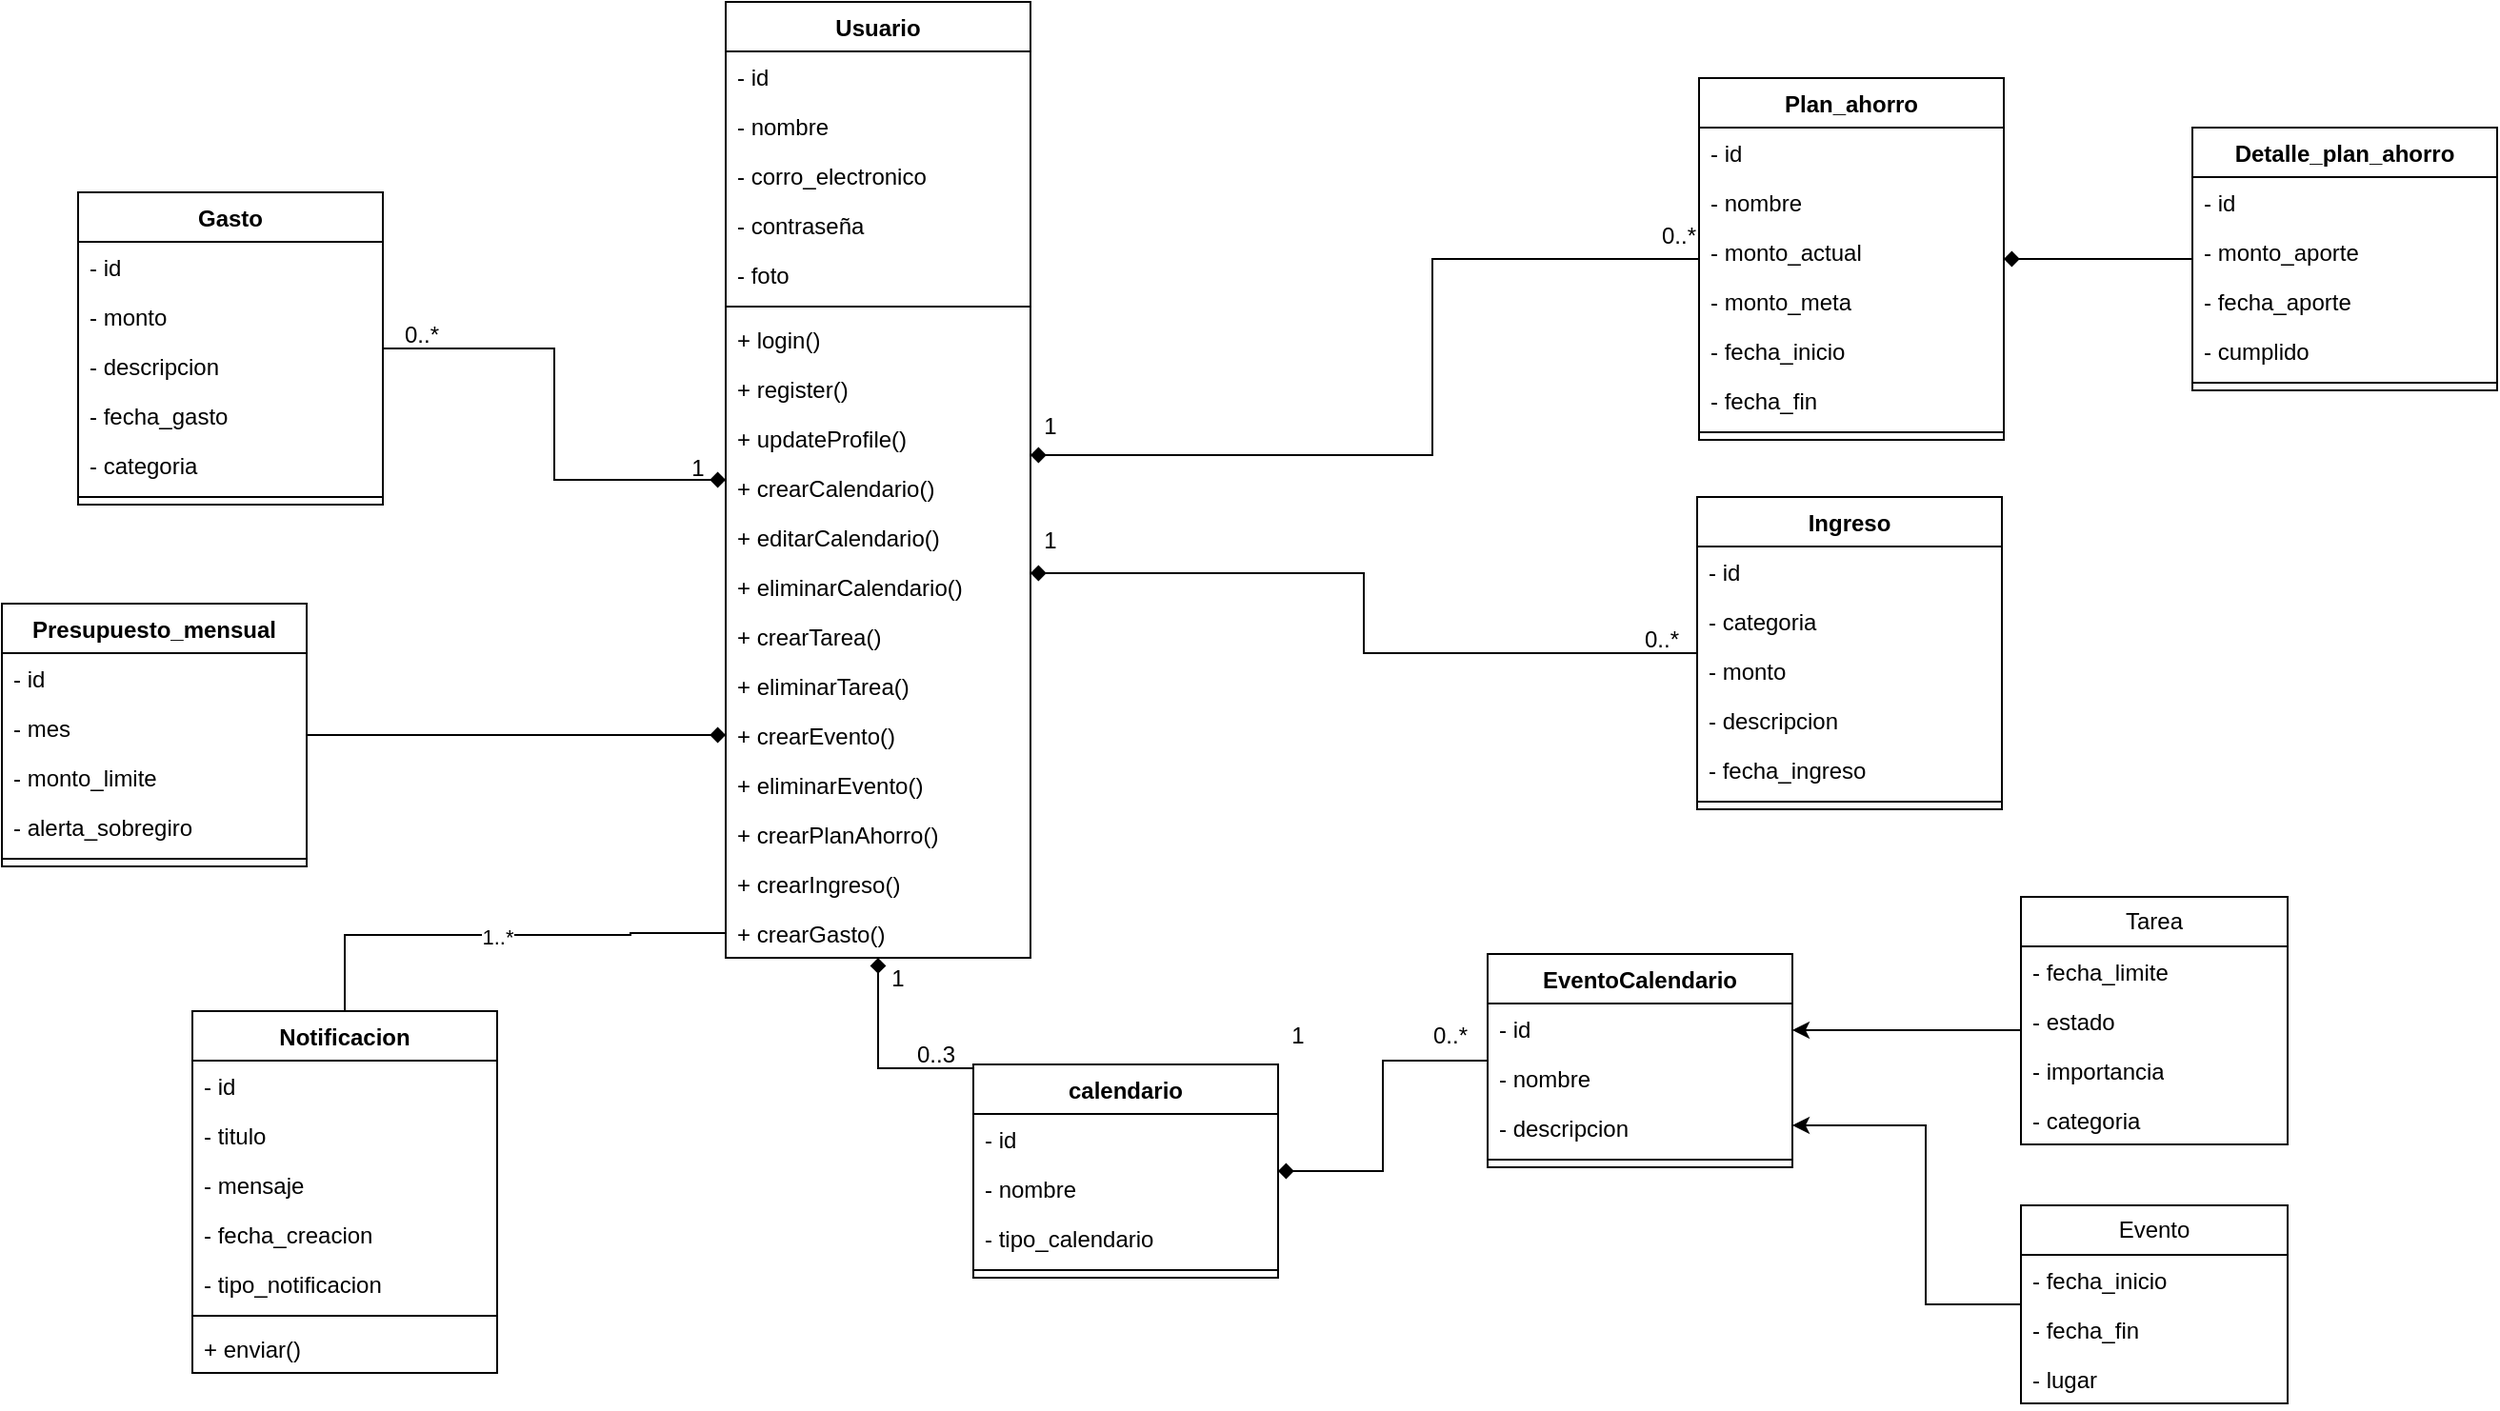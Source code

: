 <mxfile version="23.0.2" type="device">
  <diagram id="C5RBs43oDa-KdzZeNtuy" name="Page-1">
    <mxGraphModel dx="2709" dy="1144" grid="1" gridSize="10" guides="1" tooltips="1" connect="1" arrows="1" fold="1" page="0" pageScale="1" pageWidth="827" pageHeight="1169" math="0" shadow="0">
      <root>
        <mxCell id="WIyWlLk6GJQsqaUBKTNV-0" />
        <mxCell id="WIyWlLk6GJQsqaUBKTNV-1" parent="WIyWlLk6GJQsqaUBKTNV-0" />
        <mxCell id="SluLL5D5GfXFtEj8k7G9-4" value="Usuario" style="swimlane;fontStyle=1;align=center;verticalAlign=top;childLayout=stackLayout;horizontal=1;startSize=26;horizontalStack=0;resizeParent=1;resizeParentMax=0;resizeLast=0;collapsible=1;marginBottom=0;whiteSpace=wrap;html=1;" vertex="1" parent="WIyWlLk6GJQsqaUBKTNV-1">
          <mxGeometry x="-50" y="120" width="160" height="502" as="geometry" />
        </mxCell>
        <mxCell id="SluLL5D5GfXFtEj8k7G9-22" value="- id" style="text;strokeColor=none;fillColor=none;align=left;verticalAlign=top;spacingLeft=4;spacingRight=4;overflow=hidden;rotatable=0;points=[[0,0.5],[1,0.5]];portConstraint=eastwest;whiteSpace=wrap;html=1;" vertex="1" parent="SluLL5D5GfXFtEj8k7G9-4">
          <mxGeometry y="26" width="160" height="26" as="geometry" />
        </mxCell>
        <mxCell id="SluLL5D5GfXFtEj8k7G9-5" value="- nombre&lt;br&gt;" style="text;strokeColor=none;fillColor=none;align=left;verticalAlign=top;spacingLeft=4;spacingRight=4;overflow=hidden;rotatable=0;points=[[0,0.5],[1,0.5]];portConstraint=eastwest;whiteSpace=wrap;html=1;" vertex="1" parent="SluLL5D5GfXFtEj8k7G9-4">
          <mxGeometry y="52" width="160" height="26" as="geometry" />
        </mxCell>
        <mxCell id="SluLL5D5GfXFtEj8k7G9-10" value="- corro_electronico" style="text;strokeColor=none;fillColor=none;align=left;verticalAlign=top;spacingLeft=4;spacingRight=4;overflow=hidden;rotatable=0;points=[[0,0.5],[1,0.5]];portConstraint=eastwest;whiteSpace=wrap;html=1;" vertex="1" parent="SluLL5D5GfXFtEj8k7G9-4">
          <mxGeometry y="78" width="160" height="26" as="geometry" />
        </mxCell>
        <mxCell id="SluLL5D5GfXFtEj8k7G9-11" value="- contraseña" style="text;strokeColor=none;fillColor=none;align=left;verticalAlign=top;spacingLeft=4;spacingRight=4;overflow=hidden;rotatable=0;points=[[0,0.5],[1,0.5]];portConstraint=eastwest;whiteSpace=wrap;html=1;" vertex="1" parent="SluLL5D5GfXFtEj8k7G9-4">
          <mxGeometry y="104" width="160" height="26" as="geometry" />
        </mxCell>
        <mxCell id="SluLL5D5GfXFtEj8k7G9-12" value="- foto" style="text;strokeColor=none;fillColor=none;align=left;verticalAlign=top;spacingLeft=4;spacingRight=4;overflow=hidden;rotatable=0;points=[[0,0.5],[1,0.5]];portConstraint=eastwest;whiteSpace=wrap;html=1;" vertex="1" parent="SluLL5D5GfXFtEj8k7G9-4">
          <mxGeometry y="130" width="160" height="26" as="geometry" />
        </mxCell>
        <mxCell id="SluLL5D5GfXFtEj8k7G9-6" value="" style="line;strokeWidth=1;fillColor=none;align=left;verticalAlign=middle;spacingTop=-1;spacingLeft=3;spacingRight=3;rotatable=0;labelPosition=right;points=[];portConstraint=eastwest;strokeColor=inherit;" vertex="1" parent="SluLL5D5GfXFtEj8k7G9-4">
          <mxGeometry y="156" width="160" height="8" as="geometry" />
        </mxCell>
        <mxCell id="SluLL5D5GfXFtEj8k7G9-7" value="+ login()" style="text;strokeColor=none;fillColor=none;align=left;verticalAlign=top;spacingLeft=4;spacingRight=4;overflow=hidden;rotatable=0;points=[[0,0.5],[1,0.5]];portConstraint=eastwest;whiteSpace=wrap;html=1;" vertex="1" parent="SluLL5D5GfXFtEj8k7G9-4">
          <mxGeometry y="164" width="160" height="26" as="geometry" />
        </mxCell>
        <mxCell id="SluLL5D5GfXFtEj8k7G9-13" value="+ register()" style="text;strokeColor=none;fillColor=none;align=left;verticalAlign=top;spacingLeft=4;spacingRight=4;overflow=hidden;rotatable=0;points=[[0,0.5],[1,0.5]];portConstraint=eastwest;whiteSpace=wrap;html=1;" vertex="1" parent="SluLL5D5GfXFtEj8k7G9-4">
          <mxGeometry y="190" width="160" height="26" as="geometry" />
        </mxCell>
        <mxCell id="SluLL5D5GfXFtEj8k7G9-14" value="+ updateProfile()" style="text;strokeColor=none;fillColor=none;align=left;verticalAlign=top;spacingLeft=4;spacingRight=4;overflow=hidden;rotatable=0;points=[[0,0.5],[1,0.5]];portConstraint=eastwest;whiteSpace=wrap;html=1;" vertex="1" parent="SluLL5D5GfXFtEj8k7G9-4">
          <mxGeometry y="216" width="160" height="26" as="geometry" />
        </mxCell>
        <mxCell id="SluLL5D5GfXFtEj8k7G9-28" value="+ crearCalendario()" style="text;strokeColor=none;fillColor=none;align=left;verticalAlign=top;spacingLeft=4;spacingRight=4;overflow=hidden;rotatable=0;points=[[0,0.5],[1,0.5]];portConstraint=eastwest;whiteSpace=wrap;html=1;" vertex="1" parent="SluLL5D5GfXFtEj8k7G9-4">
          <mxGeometry y="242" width="160" height="26" as="geometry" />
        </mxCell>
        <mxCell id="SluLL5D5GfXFtEj8k7G9-149" value="+ editarCalendario()" style="text;strokeColor=none;fillColor=none;align=left;verticalAlign=top;spacingLeft=4;spacingRight=4;overflow=hidden;rotatable=0;points=[[0,0.5],[1,0.5]];portConstraint=eastwest;whiteSpace=wrap;html=1;" vertex="1" parent="SluLL5D5GfXFtEj8k7G9-4">
          <mxGeometry y="268" width="160" height="26" as="geometry" />
        </mxCell>
        <mxCell id="SluLL5D5GfXFtEj8k7G9-150" value="+ eliminarCalendario()" style="text;strokeColor=none;fillColor=none;align=left;verticalAlign=top;spacingLeft=4;spacingRight=4;overflow=hidden;rotatable=0;points=[[0,0.5],[1,0.5]];portConstraint=eastwest;whiteSpace=wrap;html=1;" vertex="1" parent="SluLL5D5GfXFtEj8k7G9-4">
          <mxGeometry y="294" width="160" height="26" as="geometry" />
        </mxCell>
        <mxCell id="SluLL5D5GfXFtEj8k7G9-29" value="+ crearTarea()" style="text;strokeColor=none;fillColor=none;align=left;verticalAlign=top;spacingLeft=4;spacingRight=4;overflow=hidden;rotatable=0;points=[[0,0.5],[1,0.5]];portConstraint=eastwest;whiteSpace=wrap;html=1;" vertex="1" parent="SluLL5D5GfXFtEj8k7G9-4">
          <mxGeometry y="320" width="160" height="26" as="geometry" />
        </mxCell>
        <mxCell id="SluLL5D5GfXFtEj8k7G9-83" value="+ eliminarTarea()" style="text;strokeColor=none;fillColor=none;align=left;verticalAlign=top;spacingLeft=4;spacingRight=4;overflow=hidden;rotatable=0;points=[[0,0.5],[1,0.5]];portConstraint=eastwest;whiteSpace=wrap;html=1;" vertex="1" parent="SluLL5D5GfXFtEj8k7G9-4">
          <mxGeometry y="346" width="160" height="26" as="geometry" />
        </mxCell>
        <mxCell id="SluLL5D5GfXFtEj8k7G9-32" value="+ crearEvento()" style="text;strokeColor=none;fillColor=none;align=left;verticalAlign=top;spacingLeft=4;spacingRight=4;overflow=hidden;rotatable=0;points=[[0,0.5],[1,0.5]];portConstraint=eastwest;whiteSpace=wrap;html=1;" vertex="1" parent="SluLL5D5GfXFtEj8k7G9-4">
          <mxGeometry y="372" width="160" height="26" as="geometry" />
        </mxCell>
        <mxCell id="SluLL5D5GfXFtEj8k7G9-84" value="+ eliminarEvento()" style="text;strokeColor=none;fillColor=none;align=left;verticalAlign=top;spacingLeft=4;spacingRight=4;overflow=hidden;rotatable=0;points=[[0,0.5],[1,0.5]];portConstraint=eastwest;whiteSpace=wrap;html=1;" vertex="1" parent="SluLL5D5GfXFtEj8k7G9-4">
          <mxGeometry y="398" width="160" height="26" as="geometry" />
        </mxCell>
        <mxCell id="SluLL5D5GfXFtEj8k7G9-114" value="+ crearPlanAhorro()" style="text;strokeColor=none;fillColor=none;align=left;verticalAlign=top;spacingLeft=4;spacingRight=4;overflow=hidden;rotatable=0;points=[[0,0.5],[1,0.5]];portConstraint=eastwest;whiteSpace=wrap;html=1;" vertex="1" parent="SluLL5D5GfXFtEj8k7G9-4">
          <mxGeometry y="424" width="160" height="26" as="geometry" />
        </mxCell>
        <mxCell id="SluLL5D5GfXFtEj8k7G9-115" value="+ crearIngreso()" style="text;strokeColor=none;fillColor=none;align=left;verticalAlign=top;spacingLeft=4;spacingRight=4;overflow=hidden;rotatable=0;points=[[0,0.5],[1,0.5]];portConstraint=eastwest;whiteSpace=wrap;html=1;" vertex="1" parent="SluLL5D5GfXFtEj8k7G9-4">
          <mxGeometry y="450" width="160" height="26" as="geometry" />
        </mxCell>
        <mxCell id="SluLL5D5GfXFtEj8k7G9-116" value="+ crearGasto()" style="text;strokeColor=none;fillColor=none;align=left;verticalAlign=top;spacingLeft=4;spacingRight=4;overflow=hidden;rotatable=0;points=[[0,0.5],[1,0.5]];portConstraint=eastwest;whiteSpace=wrap;html=1;" vertex="1" parent="SluLL5D5GfXFtEj8k7G9-4">
          <mxGeometry y="476" width="160" height="26" as="geometry" />
        </mxCell>
        <mxCell id="SluLL5D5GfXFtEj8k7G9-31" style="edgeStyle=orthogonalEdgeStyle;rounded=0;orthogonalLoop=1;jettySize=auto;html=1;endArrow=diamond;endFill=1;" edge="1" parent="WIyWlLk6GJQsqaUBKTNV-1" source="SluLL5D5GfXFtEj8k7G9-16" target="SluLL5D5GfXFtEj8k7G9-4">
          <mxGeometry relative="1" as="geometry">
            <Array as="points">
              <mxPoint x="30" y="680" />
            </Array>
          </mxGeometry>
        </mxCell>
        <mxCell id="SluLL5D5GfXFtEj8k7G9-16" value="calendario" style="swimlane;fontStyle=1;align=center;verticalAlign=top;childLayout=stackLayout;horizontal=1;startSize=26;horizontalStack=0;resizeParent=1;resizeParentMax=0;resizeLast=0;collapsible=1;marginBottom=0;whiteSpace=wrap;html=1;" vertex="1" parent="WIyWlLk6GJQsqaUBKTNV-1">
          <mxGeometry x="80" y="678" width="160" height="112" as="geometry" />
        </mxCell>
        <mxCell id="SluLL5D5GfXFtEj8k7G9-17" value="- id" style="text;strokeColor=none;fillColor=none;align=left;verticalAlign=top;spacingLeft=4;spacingRight=4;overflow=hidden;rotatable=0;points=[[0,0.5],[1,0.5]];portConstraint=eastwest;whiteSpace=wrap;html=1;" vertex="1" parent="SluLL5D5GfXFtEj8k7G9-16">
          <mxGeometry y="26" width="160" height="26" as="geometry" />
        </mxCell>
        <mxCell id="SluLL5D5GfXFtEj8k7G9-21" value="- nombre" style="text;strokeColor=none;fillColor=none;align=left;verticalAlign=top;spacingLeft=4;spacingRight=4;overflow=hidden;rotatable=0;points=[[0,0.5],[1,0.5]];portConstraint=eastwest;whiteSpace=wrap;html=1;" vertex="1" parent="SluLL5D5GfXFtEj8k7G9-16">
          <mxGeometry y="52" width="160" height="26" as="geometry" />
        </mxCell>
        <mxCell id="SluLL5D5GfXFtEj8k7G9-20" value="- tipo_calendario" style="text;strokeColor=none;fillColor=none;align=left;verticalAlign=top;spacingLeft=4;spacingRight=4;overflow=hidden;rotatable=0;points=[[0,0.5],[1,0.5]];portConstraint=eastwest;whiteSpace=wrap;html=1;" vertex="1" parent="SluLL5D5GfXFtEj8k7G9-16">
          <mxGeometry y="78" width="160" height="26" as="geometry" />
        </mxCell>
        <mxCell id="SluLL5D5GfXFtEj8k7G9-18" value="" style="line;strokeWidth=1;fillColor=none;align=left;verticalAlign=middle;spacingTop=-1;spacingLeft=3;spacingRight=3;rotatable=0;labelPosition=right;points=[];portConstraint=eastwest;strokeColor=inherit;" vertex="1" parent="SluLL5D5GfXFtEj8k7G9-16">
          <mxGeometry y="104" width="160" height="8" as="geometry" />
        </mxCell>
        <mxCell id="SluLL5D5GfXFtEj8k7G9-70" style="edgeStyle=orthogonalEdgeStyle;rounded=0;orthogonalLoop=1;jettySize=auto;html=1;" edge="1" parent="WIyWlLk6GJQsqaUBKTNV-1" source="SluLL5D5GfXFtEj8k7G9-38" target="SluLL5D5GfXFtEj8k7G9-55">
          <mxGeometry relative="1" as="geometry">
            <Array as="points">
              <mxPoint x="530" y="660" />
              <mxPoint x="530" y="660" />
            </Array>
          </mxGeometry>
        </mxCell>
        <mxCell id="SluLL5D5GfXFtEj8k7G9-38" value="Tarea" style="swimlane;fontStyle=0;childLayout=stackLayout;horizontal=1;startSize=26;fillColor=none;horizontalStack=0;resizeParent=1;resizeParentMax=0;resizeLast=0;collapsible=1;marginBottom=0;whiteSpace=wrap;html=1;" vertex="1" parent="WIyWlLk6GJQsqaUBKTNV-1">
          <mxGeometry x="630" y="590" width="140" height="130" as="geometry" />
        </mxCell>
        <mxCell id="SluLL5D5GfXFtEj8k7G9-39" value="- fecha_limite" style="text;strokeColor=none;fillColor=none;align=left;verticalAlign=top;spacingLeft=4;spacingRight=4;overflow=hidden;rotatable=0;points=[[0,0.5],[1,0.5]];portConstraint=eastwest;whiteSpace=wrap;html=1;" vertex="1" parent="SluLL5D5GfXFtEj8k7G9-38">
          <mxGeometry y="26" width="140" height="26" as="geometry" />
        </mxCell>
        <mxCell id="SluLL5D5GfXFtEj8k7G9-40" value="- estado" style="text;strokeColor=none;fillColor=none;align=left;verticalAlign=top;spacingLeft=4;spacingRight=4;overflow=hidden;rotatable=0;points=[[0,0.5],[1,0.5]];portConstraint=eastwest;whiteSpace=wrap;html=1;" vertex="1" parent="SluLL5D5GfXFtEj8k7G9-38">
          <mxGeometry y="52" width="140" height="26" as="geometry" />
        </mxCell>
        <mxCell id="SluLL5D5GfXFtEj8k7G9-41" value="- importancia" style="text;strokeColor=none;fillColor=none;align=left;verticalAlign=top;spacingLeft=4;spacingRight=4;overflow=hidden;rotatable=0;points=[[0,0.5],[1,0.5]];portConstraint=eastwest;whiteSpace=wrap;html=1;" vertex="1" parent="SluLL5D5GfXFtEj8k7G9-38">
          <mxGeometry y="78" width="140" height="26" as="geometry" />
        </mxCell>
        <mxCell id="SluLL5D5GfXFtEj8k7G9-69" value="- categoria" style="text;strokeColor=none;fillColor=none;align=left;verticalAlign=top;spacingLeft=4;spacingRight=4;overflow=hidden;rotatable=0;points=[[0,0.5],[1,0.5]];portConstraint=eastwest;whiteSpace=wrap;html=1;" vertex="1" parent="SluLL5D5GfXFtEj8k7G9-38">
          <mxGeometry y="104" width="140" height="26" as="geometry" />
        </mxCell>
        <mxCell id="SluLL5D5GfXFtEj8k7G9-71" style="edgeStyle=orthogonalEdgeStyle;rounded=0;orthogonalLoop=1;jettySize=auto;html=1;" edge="1" parent="WIyWlLk6GJQsqaUBKTNV-1" source="SluLL5D5GfXFtEj8k7G9-42" target="SluLL5D5GfXFtEj8k7G9-55">
          <mxGeometry relative="1" as="geometry">
            <Array as="points">
              <mxPoint x="580" y="804" />
              <mxPoint x="580" y="710" />
            </Array>
          </mxGeometry>
        </mxCell>
        <mxCell id="SluLL5D5GfXFtEj8k7G9-42" value="Evento" style="swimlane;fontStyle=0;childLayout=stackLayout;horizontal=1;startSize=26;fillColor=none;horizontalStack=0;resizeParent=1;resizeParentMax=0;resizeLast=0;collapsible=1;marginBottom=0;whiteSpace=wrap;html=1;" vertex="1" parent="WIyWlLk6GJQsqaUBKTNV-1">
          <mxGeometry x="630" y="752" width="140" height="104" as="geometry" />
        </mxCell>
        <mxCell id="SluLL5D5GfXFtEj8k7G9-43" value="- fecha_inicio" style="text;strokeColor=none;fillColor=none;align=left;verticalAlign=top;spacingLeft=4;spacingRight=4;overflow=hidden;rotatable=0;points=[[0,0.5],[1,0.5]];portConstraint=eastwest;whiteSpace=wrap;html=1;" vertex="1" parent="SluLL5D5GfXFtEj8k7G9-42">
          <mxGeometry y="26" width="140" height="26" as="geometry" />
        </mxCell>
        <mxCell id="SluLL5D5GfXFtEj8k7G9-44" value="- fecha_fin" style="text;strokeColor=none;fillColor=none;align=left;verticalAlign=top;spacingLeft=4;spacingRight=4;overflow=hidden;rotatable=0;points=[[0,0.5],[1,0.5]];portConstraint=eastwest;whiteSpace=wrap;html=1;" vertex="1" parent="SluLL5D5GfXFtEj8k7G9-42">
          <mxGeometry y="52" width="140" height="26" as="geometry" />
        </mxCell>
        <mxCell id="SluLL5D5GfXFtEj8k7G9-45" value="- lugar" style="text;strokeColor=none;fillColor=none;align=left;verticalAlign=top;spacingLeft=4;spacingRight=4;overflow=hidden;rotatable=0;points=[[0,0.5],[1,0.5]];portConstraint=eastwest;whiteSpace=wrap;html=1;" vertex="1" parent="SluLL5D5GfXFtEj8k7G9-42">
          <mxGeometry y="78" width="140" height="26" as="geometry" />
        </mxCell>
        <mxCell id="SluLL5D5GfXFtEj8k7G9-72" style="edgeStyle=orthogonalEdgeStyle;rounded=0;orthogonalLoop=1;jettySize=auto;html=1;endArrow=diamond;endFill=1;" edge="1" parent="WIyWlLk6GJQsqaUBKTNV-1" source="SluLL5D5GfXFtEj8k7G9-55" target="SluLL5D5GfXFtEj8k7G9-16">
          <mxGeometry relative="1" as="geometry" />
        </mxCell>
        <mxCell id="SluLL5D5GfXFtEj8k7G9-55" value="EventoCalendario" style="swimlane;fontStyle=1;align=center;verticalAlign=top;childLayout=stackLayout;horizontal=1;startSize=26;horizontalStack=0;resizeParent=1;resizeParentMax=0;resizeLast=0;collapsible=1;marginBottom=0;whiteSpace=wrap;html=1;" vertex="1" parent="WIyWlLk6GJQsqaUBKTNV-1">
          <mxGeometry x="350" y="620" width="160" height="112" as="geometry" />
        </mxCell>
        <mxCell id="SluLL5D5GfXFtEj8k7G9-56" value="- id" style="text;strokeColor=none;fillColor=none;align=left;verticalAlign=top;spacingLeft=4;spacingRight=4;overflow=hidden;rotatable=0;points=[[0,0.5],[1,0.5]];portConstraint=eastwest;whiteSpace=wrap;html=1;" vertex="1" parent="SluLL5D5GfXFtEj8k7G9-55">
          <mxGeometry y="26" width="160" height="26" as="geometry" />
        </mxCell>
        <mxCell id="SluLL5D5GfXFtEj8k7G9-57" value="- nombre&lt;br&gt;" style="text;strokeColor=none;fillColor=none;align=left;verticalAlign=top;spacingLeft=4;spacingRight=4;overflow=hidden;rotatable=0;points=[[0,0.5],[1,0.5]];portConstraint=eastwest;whiteSpace=wrap;html=1;" vertex="1" parent="SluLL5D5GfXFtEj8k7G9-55">
          <mxGeometry y="52" width="160" height="26" as="geometry" />
        </mxCell>
        <mxCell id="SluLL5D5GfXFtEj8k7G9-59" value="- descripcion" style="text;strokeColor=none;fillColor=none;align=left;verticalAlign=top;spacingLeft=4;spacingRight=4;overflow=hidden;rotatable=0;points=[[0,0.5],[1,0.5]];portConstraint=eastwest;whiteSpace=wrap;html=1;" vertex="1" parent="SluLL5D5GfXFtEj8k7G9-55">
          <mxGeometry y="78" width="160" height="26" as="geometry" />
        </mxCell>
        <mxCell id="SluLL5D5GfXFtEj8k7G9-61" value="" style="line;strokeWidth=1;fillColor=none;align=left;verticalAlign=middle;spacingTop=-1;spacingLeft=3;spacingRight=3;rotatable=0;labelPosition=right;points=[];portConstraint=eastwest;strokeColor=inherit;" vertex="1" parent="SluLL5D5GfXFtEj8k7G9-55">
          <mxGeometry y="104" width="160" height="8" as="geometry" />
        </mxCell>
        <mxCell id="SluLL5D5GfXFtEj8k7G9-138" style="edgeStyle=orthogonalEdgeStyle;rounded=0;orthogonalLoop=1;jettySize=auto;html=1;endArrow=none;endFill=0;" edge="1" parent="WIyWlLk6GJQsqaUBKTNV-1" source="SluLL5D5GfXFtEj8k7G9-73" target="SluLL5D5GfXFtEj8k7G9-116">
          <mxGeometry relative="1" as="geometry">
            <mxPoint x="-30" y="580" as="targetPoint" />
            <Array as="points">
              <mxPoint x="-250" y="610" />
              <mxPoint x="-100" y="610" />
              <mxPoint x="-100" y="609" />
            </Array>
          </mxGeometry>
        </mxCell>
        <mxCell id="SluLL5D5GfXFtEj8k7G9-139" value="1..*" style="edgeLabel;html=1;align=center;verticalAlign=middle;resizable=0;points=[];" vertex="1" connectable="0" parent="SluLL5D5GfXFtEj8k7G9-138">
          <mxGeometry x="-0.009" y="-1" relative="1" as="geometry">
            <mxPoint as="offset" />
          </mxGeometry>
        </mxCell>
        <mxCell id="SluLL5D5GfXFtEj8k7G9-73" value="Notificacion" style="swimlane;fontStyle=1;align=center;verticalAlign=top;childLayout=stackLayout;horizontal=1;startSize=26;horizontalStack=0;resizeParent=1;resizeParentMax=0;resizeLast=0;collapsible=1;marginBottom=0;whiteSpace=wrap;html=1;" vertex="1" parent="WIyWlLk6GJQsqaUBKTNV-1">
          <mxGeometry x="-330" y="650" width="160" height="190" as="geometry" />
        </mxCell>
        <mxCell id="SluLL5D5GfXFtEj8k7G9-74" value="- id&amp;nbsp;" style="text;strokeColor=none;fillColor=none;align=left;verticalAlign=top;spacingLeft=4;spacingRight=4;overflow=hidden;rotatable=0;points=[[0,0.5],[1,0.5]];portConstraint=eastwest;whiteSpace=wrap;html=1;" vertex="1" parent="SluLL5D5GfXFtEj8k7G9-73">
          <mxGeometry y="26" width="160" height="26" as="geometry" />
        </mxCell>
        <mxCell id="SluLL5D5GfXFtEj8k7G9-77" value="- titulo" style="text;strokeColor=none;fillColor=none;align=left;verticalAlign=top;spacingLeft=4;spacingRight=4;overflow=hidden;rotatable=0;points=[[0,0.5],[1,0.5]];portConstraint=eastwest;whiteSpace=wrap;html=1;" vertex="1" parent="SluLL5D5GfXFtEj8k7G9-73">
          <mxGeometry y="52" width="160" height="26" as="geometry" />
        </mxCell>
        <mxCell id="SluLL5D5GfXFtEj8k7G9-78" value="- mensaje" style="text;strokeColor=none;fillColor=none;align=left;verticalAlign=top;spacingLeft=4;spacingRight=4;overflow=hidden;rotatable=0;points=[[0,0.5],[1,0.5]];portConstraint=eastwest;whiteSpace=wrap;html=1;" vertex="1" parent="SluLL5D5GfXFtEj8k7G9-73">
          <mxGeometry y="78" width="160" height="26" as="geometry" />
        </mxCell>
        <mxCell id="SluLL5D5GfXFtEj8k7G9-79" value="- fecha_creacion" style="text;strokeColor=none;fillColor=none;align=left;verticalAlign=top;spacingLeft=4;spacingRight=4;overflow=hidden;rotatable=0;points=[[0,0.5],[1,0.5]];portConstraint=eastwest;whiteSpace=wrap;html=1;" vertex="1" parent="SluLL5D5GfXFtEj8k7G9-73">
          <mxGeometry y="104" width="160" height="26" as="geometry" />
        </mxCell>
        <mxCell id="SluLL5D5GfXFtEj8k7G9-80" value="- tipo_notificacion" style="text;strokeColor=none;fillColor=none;align=left;verticalAlign=top;spacingLeft=4;spacingRight=4;overflow=hidden;rotatable=0;points=[[0,0.5],[1,0.5]];portConstraint=eastwest;whiteSpace=wrap;html=1;" vertex="1" parent="SluLL5D5GfXFtEj8k7G9-73">
          <mxGeometry y="130" width="160" height="26" as="geometry" />
        </mxCell>
        <mxCell id="SluLL5D5GfXFtEj8k7G9-75" value="" style="line;strokeWidth=1;fillColor=none;align=left;verticalAlign=middle;spacingTop=-1;spacingLeft=3;spacingRight=3;rotatable=0;labelPosition=right;points=[];portConstraint=eastwest;strokeColor=inherit;" vertex="1" parent="SluLL5D5GfXFtEj8k7G9-73">
          <mxGeometry y="156" width="160" height="8" as="geometry" />
        </mxCell>
        <mxCell id="SluLL5D5GfXFtEj8k7G9-76" value="+ enviar()" style="text;strokeColor=none;fillColor=none;align=left;verticalAlign=top;spacingLeft=4;spacingRight=4;overflow=hidden;rotatable=0;points=[[0,0.5],[1,0.5]];portConstraint=eastwest;whiteSpace=wrap;html=1;" vertex="1" parent="SluLL5D5GfXFtEj8k7G9-73">
          <mxGeometry y="164" width="160" height="26" as="geometry" />
        </mxCell>
        <mxCell id="SluLL5D5GfXFtEj8k7G9-94" style="edgeStyle=orthogonalEdgeStyle;rounded=0;orthogonalLoop=1;jettySize=auto;html=1;endArrow=diamond;endFill=1;" edge="1" parent="WIyWlLk6GJQsqaUBKTNV-1" source="SluLL5D5GfXFtEj8k7G9-85" target="SluLL5D5GfXFtEj8k7G9-4">
          <mxGeometry relative="1" as="geometry">
            <Array as="points">
              <mxPoint x="285" y="462" />
              <mxPoint x="285" y="420" />
            </Array>
          </mxGeometry>
        </mxCell>
        <mxCell id="SluLL5D5GfXFtEj8k7G9-85" value="Ingreso" style="swimlane;fontStyle=1;align=center;verticalAlign=top;childLayout=stackLayout;horizontal=1;startSize=26;horizontalStack=0;resizeParent=1;resizeParentMax=0;resizeLast=0;collapsible=1;marginBottom=0;whiteSpace=wrap;html=1;" vertex="1" parent="WIyWlLk6GJQsqaUBKTNV-1">
          <mxGeometry x="460" y="380" width="160" height="164" as="geometry" />
        </mxCell>
        <mxCell id="SluLL5D5GfXFtEj8k7G9-92" value="- id" style="text;strokeColor=none;fillColor=none;align=left;verticalAlign=top;spacingLeft=4;spacingRight=4;overflow=hidden;rotatable=0;points=[[0,0.5],[1,0.5]];portConstraint=eastwest;whiteSpace=wrap;html=1;" vertex="1" parent="SluLL5D5GfXFtEj8k7G9-85">
          <mxGeometry y="26" width="160" height="26" as="geometry" />
        </mxCell>
        <mxCell id="SluLL5D5GfXFtEj8k7G9-91" value="- categoria" style="text;strokeColor=none;fillColor=none;align=left;verticalAlign=top;spacingLeft=4;spacingRight=4;overflow=hidden;rotatable=0;points=[[0,0.5],[1,0.5]];portConstraint=eastwest;whiteSpace=wrap;html=1;" vertex="1" parent="SluLL5D5GfXFtEj8k7G9-85">
          <mxGeometry y="52" width="160" height="26" as="geometry" />
        </mxCell>
        <mxCell id="SluLL5D5GfXFtEj8k7G9-90" value="- monto" style="text;strokeColor=none;fillColor=none;align=left;verticalAlign=top;spacingLeft=4;spacingRight=4;overflow=hidden;rotatable=0;points=[[0,0.5],[1,0.5]];portConstraint=eastwest;whiteSpace=wrap;html=1;" vertex="1" parent="SluLL5D5GfXFtEj8k7G9-85">
          <mxGeometry y="78" width="160" height="26" as="geometry" />
        </mxCell>
        <mxCell id="SluLL5D5GfXFtEj8k7G9-89" value="- descripcion" style="text;strokeColor=none;fillColor=none;align=left;verticalAlign=top;spacingLeft=4;spacingRight=4;overflow=hidden;rotatable=0;points=[[0,0.5],[1,0.5]];portConstraint=eastwest;whiteSpace=wrap;html=1;" vertex="1" parent="SluLL5D5GfXFtEj8k7G9-85">
          <mxGeometry y="104" width="160" height="26" as="geometry" />
        </mxCell>
        <mxCell id="SluLL5D5GfXFtEj8k7G9-93" value="- fecha_ingreso" style="text;strokeColor=none;fillColor=none;align=left;verticalAlign=top;spacingLeft=4;spacingRight=4;overflow=hidden;rotatable=0;points=[[0,0.5],[1,0.5]];portConstraint=eastwest;whiteSpace=wrap;html=1;" vertex="1" parent="SluLL5D5GfXFtEj8k7G9-85">
          <mxGeometry y="130" width="160" height="26" as="geometry" />
        </mxCell>
        <mxCell id="SluLL5D5GfXFtEj8k7G9-87" value="" style="line;strokeWidth=1;fillColor=none;align=left;verticalAlign=middle;spacingTop=-1;spacingLeft=3;spacingRight=3;rotatable=0;labelPosition=right;points=[];portConstraint=eastwest;strokeColor=inherit;" vertex="1" parent="SluLL5D5GfXFtEj8k7G9-85">
          <mxGeometry y="156" width="160" height="8" as="geometry" />
        </mxCell>
        <mxCell id="SluLL5D5GfXFtEj8k7G9-113" style="edgeStyle=orthogonalEdgeStyle;rounded=0;orthogonalLoop=1;jettySize=auto;html=1;endArrow=diamond;endFill=1;" edge="1" parent="WIyWlLk6GJQsqaUBKTNV-1" source="SluLL5D5GfXFtEj8k7G9-95" target="SluLL5D5GfXFtEj8k7G9-4">
          <mxGeometry relative="1" as="geometry">
            <Array as="points">
              <mxPoint x="321" y="255" />
              <mxPoint x="321" y="358" />
            </Array>
          </mxGeometry>
        </mxCell>
        <mxCell id="SluLL5D5GfXFtEj8k7G9-95" value="Plan_ahorro" style="swimlane;fontStyle=1;align=center;verticalAlign=top;childLayout=stackLayout;horizontal=1;startSize=26;horizontalStack=0;resizeParent=1;resizeParentMax=0;resizeLast=0;collapsible=1;marginBottom=0;whiteSpace=wrap;html=1;" vertex="1" parent="WIyWlLk6GJQsqaUBKTNV-1">
          <mxGeometry x="461" y="160" width="160" height="190" as="geometry" />
        </mxCell>
        <mxCell id="SluLL5D5GfXFtEj8k7G9-96" value="- id" style="text;strokeColor=none;fillColor=none;align=left;verticalAlign=top;spacingLeft=4;spacingRight=4;overflow=hidden;rotatable=0;points=[[0,0.5],[1,0.5]];portConstraint=eastwest;whiteSpace=wrap;html=1;" vertex="1" parent="SluLL5D5GfXFtEj8k7G9-95">
          <mxGeometry y="26" width="160" height="26" as="geometry" />
        </mxCell>
        <mxCell id="SluLL5D5GfXFtEj8k7G9-97" value="- nombre" style="text;strokeColor=none;fillColor=none;align=left;verticalAlign=top;spacingLeft=4;spacingRight=4;overflow=hidden;rotatable=0;points=[[0,0.5],[1,0.5]];portConstraint=eastwest;whiteSpace=wrap;html=1;" vertex="1" parent="SluLL5D5GfXFtEj8k7G9-95">
          <mxGeometry y="52" width="160" height="26" as="geometry" />
        </mxCell>
        <mxCell id="SluLL5D5GfXFtEj8k7G9-99" value="- monto_actual" style="text;strokeColor=none;fillColor=none;align=left;verticalAlign=top;spacingLeft=4;spacingRight=4;overflow=hidden;rotatable=0;points=[[0,0.5],[1,0.5]];portConstraint=eastwest;whiteSpace=wrap;html=1;" vertex="1" parent="SluLL5D5GfXFtEj8k7G9-95">
          <mxGeometry y="78" width="160" height="26" as="geometry" />
        </mxCell>
        <mxCell id="SluLL5D5GfXFtEj8k7G9-98" value="- monto_meta" style="text;strokeColor=none;fillColor=none;align=left;verticalAlign=top;spacingLeft=4;spacingRight=4;overflow=hidden;rotatable=0;points=[[0,0.5],[1,0.5]];portConstraint=eastwest;whiteSpace=wrap;html=1;" vertex="1" parent="SluLL5D5GfXFtEj8k7G9-95">
          <mxGeometry y="104" width="160" height="26" as="geometry" />
        </mxCell>
        <mxCell id="SluLL5D5GfXFtEj8k7G9-100" value="- fecha_inicio" style="text;strokeColor=none;fillColor=none;align=left;verticalAlign=top;spacingLeft=4;spacingRight=4;overflow=hidden;rotatable=0;points=[[0,0.5],[1,0.5]];portConstraint=eastwest;whiteSpace=wrap;html=1;" vertex="1" parent="SluLL5D5GfXFtEj8k7G9-95">
          <mxGeometry y="130" width="160" height="26" as="geometry" />
        </mxCell>
        <mxCell id="SluLL5D5GfXFtEj8k7G9-103" value="- fecha_fin" style="text;strokeColor=none;fillColor=none;align=left;verticalAlign=top;spacingLeft=4;spacingRight=4;overflow=hidden;rotatable=0;points=[[0,0.5],[1,0.5]];portConstraint=eastwest;whiteSpace=wrap;html=1;" vertex="1" parent="SluLL5D5GfXFtEj8k7G9-95">
          <mxGeometry y="156" width="160" height="26" as="geometry" />
        </mxCell>
        <mxCell id="SluLL5D5GfXFtEj8k7G9-101" value="" style="line;strokeWidth=1;fillColor=none;align=left;verticalAlign=middle;spacingTop=-1;spacingLeft=3;spacingRight=3;rotatable=0;labelPosition=right;points=[];portConstraint=eastwest;strokeColor=inherit;" vertex="1" parent="SluLL5D5GfXFtEj8k7G9-95">
          <mxGeometry y="182" width="160" height="8" as="geometry" />
        </mxCell>
        <mxCell id="SluLL5D5GfXFtEj8k7G9-112" style="edgeStyle=orthogonalEdgeStyle;rounded=0;orthogonalLoop=1;jettySize=auto;html=1;endArrow=diamond;endFill=1;" edge="1" parent="WIyWlLk6GJQsqaUBKTNV-1" source="SluLL5D5GfXFtEj8k7G9-104" target="SluLL5D5GfXFtEj8k7G9-95">
          <mxGeometry relative="1" as="geometry" />
        </mxCell>
        <mxCell id="SluLL5D5GfXFtEj8k7G9-104" value="Detalle_plan_ahorro" style="swimlane;fontStyle=1;align=center;verticalAlign=top;childLayout=stackLayout;horizontal=1;startSize=26;horizontalStack=0;resizeParent=1;resizeParentMax=0;resizeLast=0;collapsible=1;marginBottom=0;whiteSpace=wrap;html=1;" vertex="1" parent="WIyWlLk6GJQsqaUBKTNV-1">
          <mxGeometry x="720" y="186" width="160" height="138" as="geometry" />
        </mxCell>
        <mxCell id="SluLL5D5GfXFtEj8k7G9-105" value="- id" style="text;strokeColor=none;fillColor=none;align=left;verticalAlign=top;spacingLeft=4;spacingRight=4;overflow=hidden;rotatable=0;points=[[0,0.5],[1,0.5]];portConstraint=eastwest;whiteSpace=wrap;html=1;" vertex="1" parent="SluLL5D5GfXFtEj8k7G9-104">
          <mxGeometry y="26" width="160" height="26" as="geometry" />
        </mxCell>
        <mxCell id="SluLL5D5GfXFtEj8k7G9-107" value="- monto_aporte" style="text;strokeColor=none;fillColor=none;align=left;verticalAlign=top;spacingLeft=4;spacingRight=4;overflow=hidden;rotatable=0;points=[[0,0.5],[1,0.5]];portConstraint=eastwest;whiteSpace=wrap;html=1;" vertex="1" parent="SluLL5D5GfXFtEj8k7G9-104">
          <mxGeometry y="52" width="160" height="26" as="geometry" />
        </mxCell>
        <mxCell id="SluLL5D5GfXFtEj8k7G9-109" value="- fecha_aporte" style="text;strokeColor=none;fillColor=none;align=left;verticalAlign=top;spacingLeft=4;spacingRight=4;overflow=hidden;rotatable=0;points=[[0,0.5],[1,0.5]];portConstraint=eastwest;whiteSpace=wrap;html=1;" vertex="1" parent="SluLL5D5GfXFtEj8k7G9-104">
          <mxGeometry y="78" width="160" height="26" as="geometry" />
        </mxCell>
        <mxCell id="SluLL5D5GfXFtEj8k7G9-110" value="- cumplido" style="text;strokeColor=none;fillColor=none;align=left;verticalAlign=top;spacingLeft=4;spacingRight=4;overflow=hidden;rotatable=0;points=[[0,0.5],[1,0.5]];portConstraint=eastwest;whiteSpace=wrap;html=1;" vertex="1" parent="SluLL5D5GfXFtEj8k7G9-104">
          <mxGeometry y="104" width="160" height="26" as="geometry" />
        </mxCell>
        <mxCell id="SluLL5D5GfXFtEj8k7G9-111" value="" style="line;strokeWidth=1;fillColor=none;align=left;verticalAlign=middle;spacingTop=-1;spacingLeft=3;spacingRight=3;rotatable=0;labelPosition=right;points=[];portConstraint=eastwest;strokeColor=inherit;" vertex="1" parent="SluLL5D5GfXFtEj8k7G9-104">
          <mxGeometry y="130" width="160" height="8" as="geometry" />
        </mxCell>
        <mxCell id="SluLL5D5GfXFtEj8k7G9-140" style="edgeStyle=orthogonalEdgeStyle;rounded=0;orthogonalLoop=1;jettySize=auto;html=1;entryX=0;entryY=0.5;entryDx=0;entryDy=0;endArrow=diamond;endFill=1;" edge="1" parent="WIyWlLk6GJQsqaUBKTNV-1" source="SluLL5D5GfXFtEj8k7G9-118" target="SluLL5D5GfXFtEj8k7G9-32">
          <mxGeometry relative="1" as="geometry" />
        </mxCell>
        <mxCell id="SluLL5D5GfXFtEj8k7G9-118" value="Presupuesto_mensual" style="swimlane;fontStyle=1;align=center;verticalAlign=top;childLayout=stackLayout;horizontal=1;startSize=26;horizontalStack=0;resizeParent=1;resizeParentMax=0;resizeLast=0;collapsible=1;marginBottom=0;whiteSpace=wrap;html=1;" vertex="1" parent="WIyWlLk6GJQsqaUBKTNV-1">
          <mxGeometry x="-430" y="436" width="160" height="138" as="geometry" />
        </mxCell>
        <mxCell id="SluLL5D5GfXFtEj8k7G9-119" value="- id" style="text;strokeColor=none;fillColor=none;align=left;verticalAlign=top;spacingLeft=4;spacingRight=4;overflow=hidden;rotatable=0;points=[[0,0.5],[1,0.5]];portConstraint=eastwest;whiteSpace=wrap;html=1;" vertex="1" parent="SluLL5D5GfXFtEj8k7G9-118">
          <mxGeometry y="26" width="160" height="26" as="geometry" />
        </mxCell>
        <mxCell id="SluLL5D5GfXFtEj8k7G9-120" value="- mes" style="text;strokeColor=none;fillColor=none;align=left;verticalAlign=top;spacingLeft=4;spacingRight=4;overflow=hidden;rotatable=0;points=[[0,0.5],[1,0.5]];portConstraint=eastwest;whiteSpace=wrap;html=1;" vertex="1" parent="SluLL5D5GfXFtEj8k7G9-118">
          <mxGeometry y="52" width="160" height="26" as="geometry" />
        </mxCell>
        <mxCell id="SluLL5D5GfXFtEj8k7G9-121" value="- monto_limite" style="text;strokeColor=none;fillColor=none;align=left;verticalAlign=top;spacingLeft=4;spacingRight=4;overflow=hidden;rotatable=0;points=[[0,0.5],[1,0.5]];portConstraint=eastwest;whiteSpace=wrap;html=1;" vertex="1" parent="SluLL5D5GfXFtEj8k7G9-118">
          <mxGeometry y="78" width="160" height="26" as="geometry" />
        </mxCell>
        <mxCell id="SluLL5D5GfXFtEj8k7G9-124" value="- alerta_sobregiro" style="text;strokeColor=none;fillColor=none;align=left;verticalAlign=top;spacingLeft=4;spacingRight=4;overflow=hidden;rotatable=0;points=[[0,0.5],[1,0.5]];portConstraint=eastwest;whiteSpace=wrap;html=1;" vertex="1" parent="SluLL5D5GfXFtEj8k7G9-118">
          <mxGeometry y="104" width="160" height="26" as="geometry" />
        </mxCell>
        <mxCell id="SluLL5D5GfXFtEj8k7G9-125" value="" style="line;strokeWidth=1;fillColor=none;align=left;verticalAlign=middle;spacingTop=-1;spacingLeft=3;spacingRight=3;rotatable=0;labelPosition=right;points=[];portConstraint=eastwest;strokeColor=inherit;" vertex="1" parent="SluLL5D5GfXFtEj8k7G9-118">
          <mxGeometry y="130" width="160" height="8" as="geometry" />
        </mxCell>
        <mxCell id="SluLL5D5GfXFtEj8k7G9-134" style="edgeStyle=orthogonalEdgeStyle;rounded=0;orthogonalLoop=1;jettySize=auto;html=1;endArrow=diamond;endFill=1;" edge="1" parent="WIyWlLk6GJQsqaUBKTNV-1" source="SluLL5D5GfXFtEj8k7G9-127" target="SluLL5D5GfXFtEj8k7G9-4">
          <mxGeometry relative="1" as="geometry" />
        </mxCell>
        <mxCell id="SluLL5D5GfXFtEj8k7G9-127" value="Gasto" style="swimlane;fontStyle=1;align=center;verticalAlign=top;childLayout=stackLayout;horizontal=1;startSize=26;horizontalStack=0;resizeParent=1;resizeParentMax=0;resizeLast=0;collapsible=1;marginBottom=0;whiteSpace=wrap;html=1;" vertex="1" parent="WIyWlLk6GJQsqaUBKTNV-1">
          <mxGeometry x="-390" y="220" width="160" height="164" as="geometry" />
        </mxCell>
        <mxCell id="SluLL5D5GfXFtEj8k7G9-128" value="- id" style="text;strokeColor=none;fillColor=none;align=left;verticalAlign=top;spacingLeft=4;spacingRight=4;overflow=hidden;rotatable=0;points=[[0,0.5],[1,0.5]];portConstraint=eastwest;whiteSpace=wrap;html=1;" vertex="1" parent="SluLL5D5GfXFtEj8k7G9-127">
          <mxGeometry y="26" width="160" height="26" as="geometry" />
        </mxCell>
        <mxCell id="SluLL5D5GfXFtEj8k7G9-129" value="- monto" style="text;strokeColor=none;fillColor=none;align=left;verticalAlign=top;spacingLeft=4;spacingRight=4;overflow=hidden;rotatable=0;points=[[0,0.5],[1,0.5]];portConstraint=eastwest;whiteSpace=wrap;html=1;" vertex="1" parent="SluLL5D5GfXFtEj8k7G9-127">
          <mxGeometry y="52" width="160" height="26" as="geometry" />
        </mxCell>
        <mxCell id="SluLL5D5GfXFtEj8k7G9-130" value="- descripcion" style="text;strokeColor=none;fillColor=none;align=left;verticalAlign=top;spacingLeft=4;spacingRight=4;overflow=hidden;rotatable=0;points=[[0,0.5],[1,0.5]];portConstraint=eastwest;whiteSpace=wrap;html=1;" vertex="1" parent="SluLL5D5GfXFtEj8k7G9-127">
          <mxGeometry y="78" width="160" height="26" as="geometry" />
        </mxCell>
        <mxCell id="SluLL5D5GfXFtEj8k7G9-131" value="- fecha_gasto" style="text;strokeColor=none;fillColor=none;align=left;verticalAlign=top;spacingLeft=4;spacingRight=4;overflow=hidden;rotatable=0;points=[[0,0.5],[1,0.5]];portConstraint=eastwest;whiteSpace=wrap;html=1;" vertex="1" parent="SluLL5D5GfXFtEj8k7G9-127">
          <mxGeometry y="104" width="160" height="26" as="geometry" />
        </mxCell>
        <mxCell id="SluLL5D5GfXFtEj8k7G9-133" value="- categoria" style="text;strokeColor=none;fillColor=none;align=left;verticalAlign=top;spacingLeft=4;spacingRight=4;overflow=hidden;rotatable=0;points=[[0,0.5],[1,0.5]];portConstraint=eastwest;whiteSpace=wrap;html=1;" vertex="1" parent="SluLL5D5GfXFtEj8k7G9-127">
          <mxGeometry y="130" width="160" height="26" as="geometry" />
        </mxCell>
        <mxCell id="SluLL5D5GfXFtEj8k7G9-132" value="" style="line;strokeWidth=1;fillColor=none;align=left;verticalAlign=middle;spacingTop=-1;spacingLeft=3;spacingRight=3;rotatable=0;labelPosition=right;points=[];portConstraint=eastwest;strokeColor=inherit;" vertex="1" parent="SluLL5D5GfXFtEj8k7G9-127">
          <mxGeometry y="156" width="160" height="8" as="geometry" />
        </mxCell>
        <mxCell id="SluLL5D5GfXFtEj8k7G9-137" value="0..3" style="text;html=1;align=center;verticalAlign=middle;resizable=0;points=[];autosize=1;strokeColor=none;fillColor=none;" vertex="1" parent="WIyWlLk6GJQsqaUBKTNV-1">
          <mxGeometry x="40" y="658" width="40" height="30" as="geometry" />
        </mxCell>
        <mxCell id="SluLL5D5GfXFtEj8k7G9-141" value="0..*" style="text;html=1;align=center;verticalAlign=middle;resizable=0;points=[];autosize=1;strokeColor=none;fillColor=none;" vertex="1" parent="WIyWlLk6GJQsqaUBKTNV-1">
          <mxGeometry x="-230" y="280" width="40" height="30" as="geometry" />
        </mxCell>
        <mxCell id="SluLL5D5GfXFtEj8k7G9-142" value="1" style="text;html=1;align=center;verticalAlign=middle;resizable=0;points=[];autosize=1;strokeColor=none;fillColor=none;" vertex="1" parent="WIyWlLk6GJQsqaUBKTNV-1">
          <mxGeometry x="-80" y="350" width="30" height="30" as="geometry" />
        </mxCell>
        <mxCell id="SluLL5D5GfXFtEj8k7G9-143" value="1" style="text;html=1;align=center;verticalAlign=middle;resizable=0;points=[];autosize=1;strokeColor=none;fillColor=none;" vertex="1" parent="WIyWlLk6GJQsqaUBKTNV-1">
          <mxGeometry x="235" y="648" width="30" height="30" as="geometry" />
        </mxCell>
        <mxCell id="SluLL5D5GfXFtEj8k7G9-144" value="0..*" style="text;html=1;align=center;verticalAlign=middle;resizable=0;points=[];autosize=1;strokeColor=none;fillColor=none;" vertex="1" parent="WIyWlLk6GJQsqaUBKTNV-1">
          <mxGeometry x="310" y="648" width="40" height="30" as="geometry" />
        </mxCell>
        <mxCell id="SluLL5D5GfXFtEj8k7G9-145" value="0..*" style="text;html=1;align=center;verticalAlign=middle;resizable=0;points=[];autosize=1;strokeColor=none;fillColor=none;" vertex="1" parent="WIyWlLk6GJQsqaUBKTNV-1">
          <mxGeometry x="430" y="228" width="40" height="30" as="geometry" />
        </mxCell>
        <mxCell id="SluLL5D5GfXFtEj8k7G9-146" value="1" style="text;html=1;align=center;verticalAlign=middle;resizable=0;points=[];autosize=1;strokeColor=none;fillColor=none;" vertex="1" parent="WIyWlLk6GJQsqaUBKTNV-1">
          <mxGeometry x="105" y="328" width="30" height="30" as="geometry" />
        </mxCell>
        <mxCell id="SluLL5D5GfXFtEj8k7G9-147" value="1" style="text;html=1;align=center;verticalAlign=middle;resizable=0;points=[];autosize=1;strokeColor=none;fillColor=none;" vertex="1" parent="WIyWlLk6GJQsqaUBKTNV-1">
          <mxGeometry x="105" y="388" width="30" height="30" as="geometry" />
        </mxCell>
        <mxCell id="SluLL5D5GfXFtEj8k7G9-148" value="0..*" style="text;html=1;align=center;verticalAlign=middle;resizable=0;points=[];autosize=1;strokeColor=none;fillColor=none;" vertex="1" parent="WIyWlLk6GJQsqaUBKTNV-1">
          <mxGeometry x="421" y="440" width="40" height="30" as="geometry" />
        </mxCell>
        <mxCell id="SluLL5D5GfXFtEj8k7G9-151" value="1" style="text;html=1;align=center;verticalAlign=middle;resizable=0;points=[];autosize=1;strokeColor=none;fillColor=none;" vertex="1" parent="WIyWlLk6GJQsqaUBKTNV-1">
          <mxGeometry x="25" y="618" width="30" height="30" as="geometry" />
        </mxCell>
      </root>
    </mxGraphModel>
  </diagram>
</mxfile>
